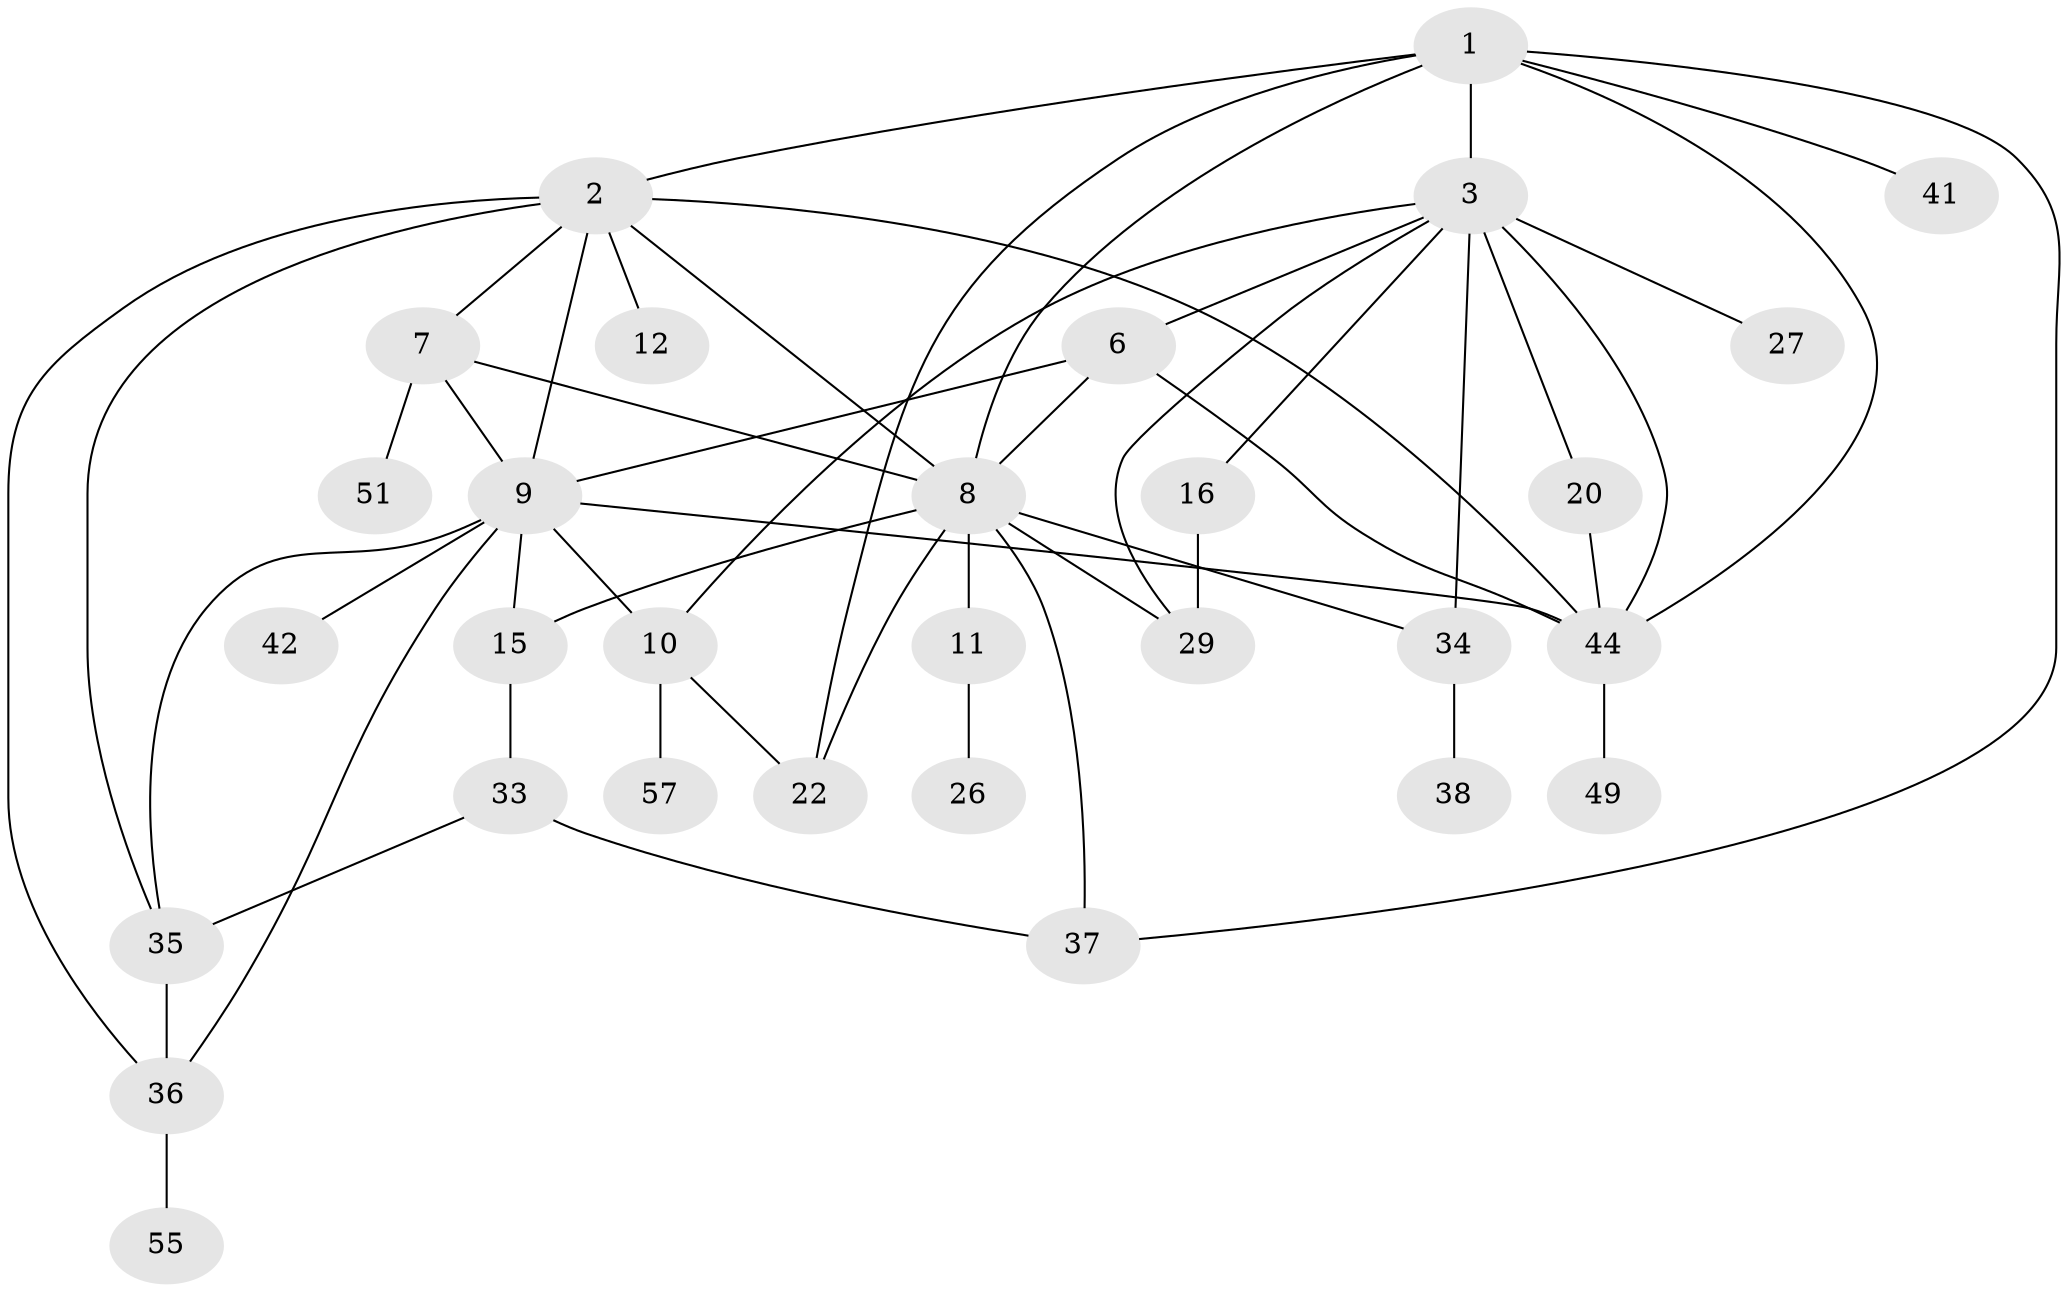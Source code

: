 // original degree distribution, {7: 0.03333333333333333, 6: 0.03333333333333333, 3: 0.23333333333333334, 5: 0.08333333333333333, 4: 0.15, 2: 0.21666666666666667, 1: 0.25}
// Generated by graph-tools (version 1.1) at 2025/13/03/09/25 04:13:29]
// undirected, 30 vertices, 52 edges
graph export_dot {
graph [start="1"]
  node [color=gray90,style=filled];
  1;
  2 [super="+28"];
  3 [super="+4+5+47"];
  6;
  7 [super="+39+25"];
  8 [super="+24+21+17"];
  9 [super="+14+30+18"];
  10 [super="+52"];
  11;
  12;
  15 [super="+19"];
  16;
  20;
  22 [super="+32+31"];
  26 [super="+60"];
  27;
  29 [super="+59+45"];
  33 [super="+56"];
  34;
  35;
  36 [super="+50"];
  37 [super="+43"];
  38;
  41;
  42;
  44 [super="+46+58"];
  49;
  51;
  55;
  57;
  1 -- 2;
  1 -- 3;
  1 -- 41;
  1 -- 8;
  1 -- 44;
  1 -- 37;
  1 -- 22;
  2 -- 7;
  2 -- 9;
  2 -- 12;
  2 -- 8;
  2 -- 35;
  2 -- 44;
  2 -- 36;
  3 -- 10;
  3 -- 20;
  3 -- 44 [weight=2];
  3 -- 29;
  3 -- 6;
  3 -- 16;
  3 -- 27;
  3 -- 34 [weight=2];
  6 -- 8;
  6 -- 9;
  6 -- 44;
  7 -- 8;
  7 -- 9;
  7 -- 51;
  8 -- 11;
  8 -- 29;
  8 -- 37 [weight=2];
  8 -- 34;
  8 -- 15;
  8 -- 22;
  9 -- 15;
  9 -- 42;
  9 -- 10;
  9 -- 35;
  9 -- 36;
  9 -- 44;
  10 -- 22;
  10 -- 57;
  11 -- 26;
  15 -- 33;
  16 -- 29;
  20 -- 44;
  33 -- 35;
  33 -- 37;
  34 -- 38;
  35 -- 36;
  36 -- 55;
  44 -- 49;
}
